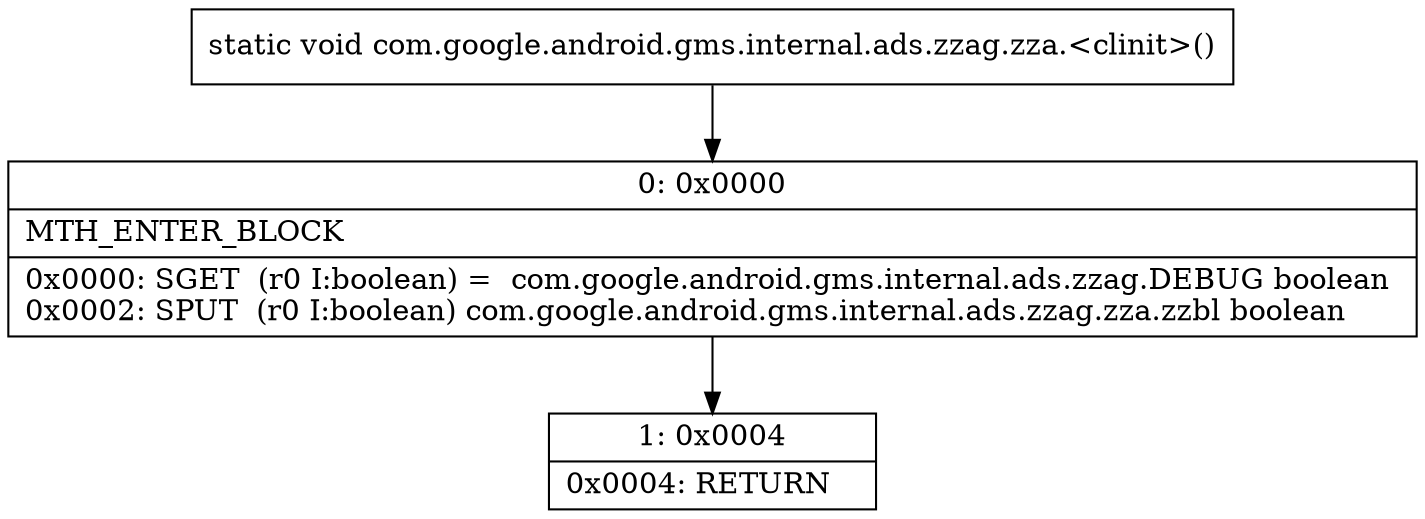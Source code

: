 digraph "CFG forcom.google.android.gms.internal.ads.zzag.zza.\<clinit\>()V" {
Node_0 [shape=record,label="{0\:\ 0x0000|MTH_ENTER_BLOCK\l|0x0000: SGET  (r0 I:boolean) =  com.google.android.gms.internal.ads.zzag.DEBUG boolean \l0x0002: SPUT  (r0 I:boolean) com.google.android.gms.internal.ads.zzag.zza.zzbl boolean \l}"];
Node_1 [shape=record,label="{1\:\ 0x0004|0x0004: RETURN   \l}"];
MethodNode[shape=record,label="{static void com.google.android.gms.internal.ads.zzag.zza.\<clinit\>() }"];
MethodNode -> Node_0;
Node_0 -> Node_1;
}

